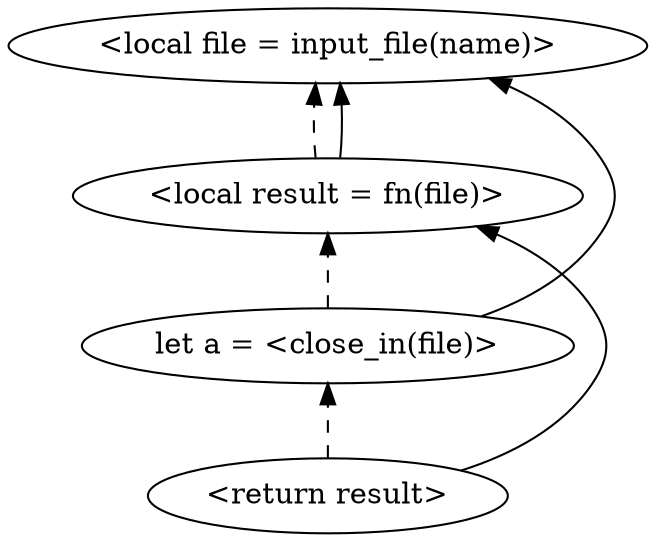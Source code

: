 digraph G {
  rankdir = "BT";
  clusterrank = "local";
  ordering = "in";

  file[label="<local file = input_file(name)>"];

  result[label="<local result = fn(file)>"];
  result -> file[style=dashed];
  result -> file;

  a[label="let a = <close_in(file)>"];
  a -> result[style=dashed];
  a -> file;

  b[label="<return result>"];
  b -> result;
  b -> a[weight=2,style=dashed];
}
